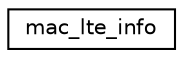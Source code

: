 digraph "Graphical Class Hierarchy"
{
 // LATEX_PDF_SIZE
  edge [fontname="Helvetica",fontsize="10",labelfontname="Helvetica",labelfontsize="10"];
  node [fontname="Helvetica",fontsize="10",shape=record];
  rankdir="LR";
  Node0 [label="mac_lte_info",height=0.2,width=0.4,color="black", fillcolor="white", style="filled",URL="$structmac__lte__info.html",tooltip=" "];
}
